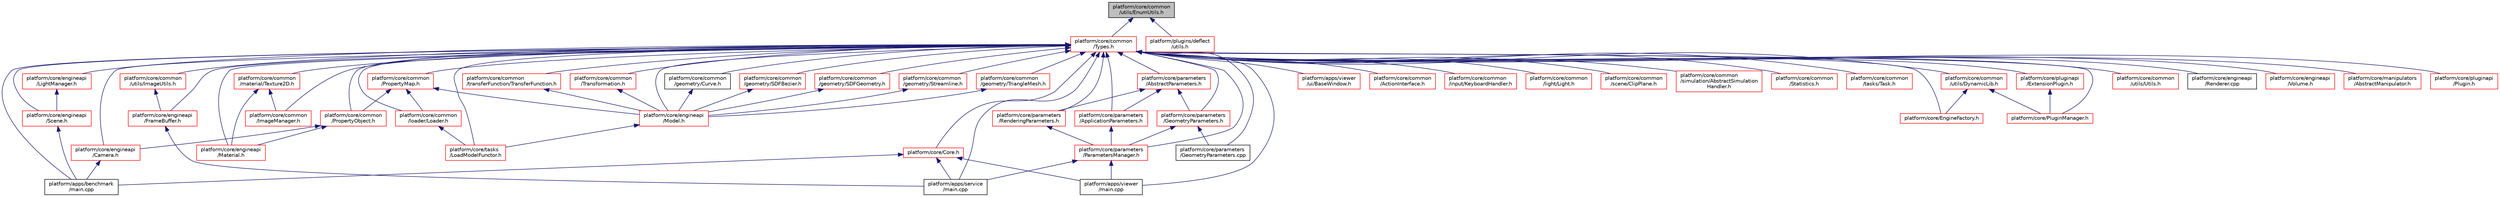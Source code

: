 digraph "platform/core/common/utils/EnumUtils.h"
{
 // LATEX_PDF_SIZE
  edge [fontname="Helvetica",fontsize="10",labelfontname="Helvetica",labelfontsize="10"];
  node [fontname="Helvetica",fontsize="10",shape=record];
  Node1 [label="platform/core/common\l/utils/EnumUtils.h",height=0.2,width=0.4,color="black", fillcolor="grey75", style="filled", fontcolor="black",tooltip=" "];
  Node1 -> Node2 [dir="back",color="midnightblue",fontsize="10",style="solid",fontname="Helvetica"];
  Node2 [label="platform/core/common\l/Types.h",height=0.2,width=0.4,color="red", fillcolor="white", style="filled",URL="$de/d53/platform_2core_2common_2Types_8h.html",tooltip=" "];
  Node2 -> Node3 [dir="back",color="midnightblue",fontsize="10",style="solid",fontname="Helvetica"];
  Node3 [label="platform/apps/benchmark\l/main.cpp",height=0.2,width=0.4,color="black", fillcolor="white", style="filled",URL="$d6/d12/benchmark_2main_8cpp.html",tooltip=" "];
  Node2 -> Node4 [dir="back",color="midnightblue",fontsize="10",style="solid",fontname="Helvetica"];
  Node4 [label="platform/apps/service\l/main.cpp",height=0.2,width=0.4,color="black", fillcolor="white", style="filled",URL="$d9/d1c/service_2main_8cpp.html",tooltip=" "];
  Node2 -> Node5 [dir="back",color="midnightblue",fontsize="10",style="solid",fontname="Helvetica"];
  Node5 [label="platform/apps/viewer\l/main.cpp",height=0.2,width=0.4,color="black", fillcolor="white", style="filled",URL="$d8/dc7/viewer_2main_8cpp.html",tooltip=" "];
  Node2 -> Node6 [dir="back",color="midnightblue",fontsize="10",style="solid",fontname="Helvetica"];
  Node6 [label="platform/apps/viewer\l/ui/BaseWindow.h",height=0.2,width=0.4,color="red", fillcolor="white", style="filled",URL="$de/d64/BaseWindow_8h.html",tooltip=" "];
  Node2 -> Node10 [dir="back",color="midnightblue",fontsize="10",style="solid",fontname="Helvetica"];
  Node10 [label="platform/core/common\l/ActionInterface.h",height=0.2,width=0.4,color="red", fillcolor="white", style="filled",URL="$de/d7a/ActionInterface_8h.html",tooltip=" "];
  Node2 -> Node18 [dir="back",color="midnightblue",fontsize="10",style="solid",fontname="Helvetica"];
  Node18 [label="platform/core/common\l/geometry/Curve.h",height=0.2,width=0.4,color="black", fillcolor="white", style="filled",URL="$d8/de7/Curve_8h.html",tooltip=" "];
  Node18 -> Node19 [dir="back",color="midnightblue",fontsize="10",style="solid",fontname="Helvetica"];
  Node19 [label="platform/core/engineapi\l/Model.h",height=0.2,width=0.4,color="red", fillcolor="white", style="filled",URL="$d3/d5a/Model_8h.html",tooltip=" "];
  Node19 -> Node34 [dir="back",color="midnightblue",fontsize="10",style="solid",fontname="Helvetica"];
  Node34 [label="platform/core/tasks\l/LoadModelFunctor.h",height=0.2,width=0.4,color="red", fillcolor="white", style="filled",URL="$d8/d5c/LoadModelFunctor_8h.html",tooltip=" "];
  Node2 -> Node97 [dir="back",color="midnightblue",fontsize="10",style="solid",fontname="Helvetica"];
  Node97 [label="platform/core/common\l/geometry/SDFBezier.h",height=0.2,width=0.4,color="red", fillcolor="white", style="filled",URL="$db/d88/SDFBezier_8h.html",tooltip=" "];
  Node97 -> Node19 [dir="back",color="midnightblue",fontsize="10",style="solid",fontname="Helvetica"];
  Node2 -> Node99 [dir="back",color="midnightblue",fontsize="10",style="solid",fontname="Helvetica"];
  Node99 [label="platform/core/common\l/geometry/SDFGeometry.h",height=0.2,width=0.4,color="red", fillcolor="white", style="filled",URL="$d2/df3/SDFGeometry_8h.html",tooltip=" "];
  Node99 -> Node19 [dir="back",color="midnightblue",fontsize="10",style="solid",fontname="Helvetica"];
  Node2 -> Node147 [dir="back",color="midnightblue",fontsize="10",style="solid",fontname="Helvetica"];
  Node147 [label="platform/core/common\l/geometry/Streamline.h",height=0.2,width=0.4,color="red", fillcolor="white", style="filled",URL="$dd/dec/Streamline_8h.html",tooltip=" "];
  Node147 -> Node19 [dir="back",color="midnightblue",fontsize="10",style="solid",fontname="Helvetica"];
  Node2 -> Node148 [dir="back",color="midnightblue",fontsize="10",style="solid",fontname="Helvetica"];
  Node148 [label="platform/core/common\l/geometry/TriangleMesh.h",height=0.2,width=0.4,color="red", fillcolor="white", style="filled",URL="$df/dfa/TriangleMesh_8h.html",tooltip=" "];
  Node148 -> Node19 [dir="back",color="midnightblue",fontsize="10",style="solid",fontname="Helvetica"];
  Node2 -> Node150 [dir="back",color="midnightblue",fontsize="10",style="solid",fontname="Helvetica"];
  Node150 [label="platform/core/common\l/ImageManager.h",height=0.2,width=0.4,color="red", fillcolor="white", style="filled",URL="$d3/d10/ImageManager_8h.html",tooltip=" "];
  Node2 -> Node154 [dir="back",color="midnightblue",fontsize="10",style="solid",fontname="Helvetica"];
  Node154 [label="platform/core/common\l/input/KeyboardHandler.h",height=0.2,width=0.4,color="red", fillcolor="white", style="filled",URL="$d9/dec/KeyboardHandler_8h.html",tooltip=" "];
  Node2 -> Node162 [dir="back",color="midnightblue",fontsize="10",style="solid",fontname="Helvetica"];
  Node162 [label="platform/core/common\l/light/Light.h",height=0.2,width=0.4,color="red", fillcolor="white", style="filled",URL="$d4/d73/Light_8h.html",tooltip=" "];
  Node2 -> Node165 [dir="back",color="midnightblue",fontsize="10",style="solid",fontname="Helvetica"];
  Node165 [label="platform/core/common\l/loader/Loader.h",height=0.2,width=0.4,color="red", fillcolor="white", style="filled",URL="$dc/d0b/Loader_8h.html",tooltip=" "];
  Node165 -> Node34 [dir="back",color="midnightblue",fontsize="10",style="solid",fontname="Helvetica"];
  Node2 -> Node185 [dir="back",color="midnightblue",fontsize="10",style="solid",fontname="Helvetica"];
  Node185 [label="platform/core/common\l/material/Texture2D.h",height=0.2,width=0.4,color="red", fillcolor="white", style="filled",URL="$d5/d6f/Texture2D_8h.html",tooltip=" "];
  Node185 -> Node150 [dir="back",color="midnightblue",fontsize="10",style="solid",fontname="Helvetica"];
  Node185 -> Node187 [dir="back",color="midnightblue",fontsize="10",style="solid",fontname="Helvetica"];
  Node187 [label="platform/core/engineapi\l/Material.h",height=0.2,width=0.4,color="red", fillcolor="white", style="filled",URL="$df/d12/Material_8h.html",tooltip=" "];
  Node2 -> Node195 [dir="back",color="midnightblue",fontsize="10",style="solid",fontname="Helvetica"];
  Node195 [label="platform/core/common\l/PropertyMap.h",height=0.2,width=0.4,color="red", fillcolor="white", style="filled",URL="$dc/d04/PropertyMap_8h.html",tooltip=" "];
  Node195 -> Node165 [dir="back",color="midnightblue",fontsize="10",style="solid",fontname="Helvetica"];
  Node195 -> Node197 [dir="back",color="midnightblue",fontsize="10",style="solid",fontname="Helvetica"];
  Node197 [label="platform/core/common\l/PropertyObject.h",height=0.2,width=0.4,color="red", fillcolor="white", style="filled",URL="$d4/d17/PropertyObject_8h.html",tooltip=" "];
  Node197 -> Node198 [dir="back",color="midnightblue",fontsize="10",style="solid",fontname="Helvetica"];
  Node198 [label="platform/core/engineapi\l/Camera.h",height=0.2,width=0.4,color="red", fillcolor="white", style="filled",URL="$dd/de4/Camera_8h.html",tooltip=" "];
  Node198 -> Node3 [dir="back",color="midnightblue",fontsize="10",style="solid",fontname="Helvetica"];
  Node197 -> Node187 [dir="back",color="midnightblue",fontsize="10",style="solid",fontname="Helvetica"];
  Node195 -> Node19 [dir="back",color="midnightblue",fontsize="10",style="solid",fontname="Helvetica"];
  Node2 -> Node197 [dir="back",color="midnightblue",fontsize="10",style="solid",fontname="Helvetica"];
  Node2 -> Node239 [dir="back",color="midnightblue",fontsize="10",style="solid",fontname="Helvetica"];
  Node239 [label="platform/core/common\l/scene/ClipPlane.h",height=0.2,width=0.4,color="red", fillcolor="white", style="filled",URL="$d5/db5/ClipPlane_8h.html",tooltip=" "];
  Node2 -> Node241 [dir="back",color="midnightblue",fontsize="10",style="solid",fontname="Helvetica"];
  Node241 [label="platform/core/common\l/simulation/AbstractSimulation\lHandler.h",height=0.2,width=0.4,color="red", fillcolor="white", style="filled",URL="$da/da3/AbstractSimulationHandler_8h.html",tooltip=" "];
  Node2 -> Node253 [dir="back",color="midnightblue",fontsize="10",style="solid",fontname="Helvetica"];
  Node253 [label="platform/core/common\l/Statistics.h",height=0.2,width=0.4,color="red", fillcolor="white", style="filled",URL="$d1/dd6/Statistics_8h.html",tooltip=" "];
  Node2 -> Node254 [dir="back",color="midnightblue",fontsize="10",style="solid",fontname="Helvetica"];
  Node254 [label="platform/core/common\l/tasks/Task.h",height=0.2,width=0.4,color="red", fillcolor="white", style="filled",URL="$df/d4f/Task_8h.html",tooltip=" "];
  Node2 -> Node256 [dir="back",color="midnightblue",fontsize="10",style="solid",fontname="Helvetica"];
  Node256 [label="platform/core/common\l/transferFunction/TransferFunction.h",height=0.2,width=0.4,color="red", fillcolor="white", style="filled",URL="$d7/d10/core_2common_2transferFunction_2TransferFunction_8h.html",tooltip=" "];
  Node256 -> Node19 [dir="back",color="midnightblue",fontsize="10",style="solid",fontname="Helvetica"];
  Node2 -> Node258 [dir="back",color="midnightblue",fontsize="10",style="solid",fontname="Helvetica"];
  Node258 [label="platform/core/common\l/Transformation.h",height=0.2,width=0.4,color="red", fillcolor="white", style="filled",URL="$df/d1e/Transformation_8h.html",tooltip=" "];
  Node258 -> Node19 [dir="back",color="midnightblue",fontsize="10",style="solid",fontname="Helvetica"];
  Node2 -> Node273 [dir="back",color="midnightblue",fontsize="10",style="solid",fontname="Helvetica"];
  Node273 [label="platform/core/common\l/utils/DynamicLib.h",height=0.2,width=0.4,color="red", fillcolor="white", style="filled",URL="$d1/d93/DynamicLib_8h.html",tooltip=" "];
  Node273 -> Node275 [dir="back",color="midnightblue",fontsize="10",style="solid",fontname="Helvetica"];
  Node275 [label="platform/core/EngineFactory.h",height=0.2,width=0.4,color="red", fillcolor="white", style="filled",URL="$d6/dc1/EngineFactory_8h.html",tooltip=" "];
  Node273 -> Node276 [dir="back",color="midnightblue",fontsize="10",style="solid",fontname="Helvetica"];
  Node276 [label="platform/core/PluginManager.h",height=0.2,width=0.4,color="red", fillcolor="white", style="filled",URL="$d0/db3/PluginManager_8h.html",tooltip=" "];
  Node2 -> Node278 [dir="back",color="midnightblue",fontsize="10",style="solid",fontname="Helvetica"];
  Node278 [label="platform/core/common\l/utils/ImageUtils.h",height=0.2,width=0.4,color="red", fillcolor="white", style="filled",URL="$d7/dc9/ImageUtils_8h.html",tooltip=" "];
  Node278 -> Node280 [dir="back",color="midnightblue",fontsize="10",style="solid",fontname="Helvetica"];
  Node280 [label="platform/core/engineapi\l/FrameBuffer.h",height=0.2,width=0.4,color="red", fillcolor="white", style="filled",URL="$da/d8a/FrameBuffer_8h.html",tooltip=" "];
  Node280 -> Node4 [dir="back",color="midnightblue",fontsize="10",style="solid",fontname="Helvetica"];
  Node2 -> Node289 [dir="back",color="midnightblue",fontsize="10",style="solid",fontname="Helvetica"];
  Node289 [label="platform/core/common\l/utils/Utils.h",height=0.2,width=0.4,color="red", fillcolor="white", style="filled",URL="$dc/daa/platform_2core_2common_2utils_2Utils_8h.html",tooltip=" "];
  Node2 -> Node291 [dir="back",color="midnightblue",fontsize="10",style="solid",fontname="Helvetica"];
  Node291 [label="platform/core/Core.h",height=0.2,width=0.4,color="red", fillcolor="white", style="filled",URL="$d6/dd7/Core_8h.html",tooltip=" "];
  Node291 -> Node3 [dir="back",color="midnightblue",fontsize="10",style="solid",fontname="Helvetica"];
  Node291 -> Node4 [dir="back",color="midnightblue",fontsize="10",style="solid",fontname="Helvetica"];
  Node291 -> Node5 [dir="back",color="midnightblue",fontsize="10",style="solid",fontname="Helvetica"];
  Node2 -> Node198 [dir="back",color="midnightblue",fontsize="10",style="solid",fontname="Helvetica"];
  Node2 -> Node280 [dir="back",color="midnightblue",fontsize="10",style="solid",fontname="Helvetica"];
  Node2 -> Node292 [dir="back",color="midnightblue",fontsize="10",style="solid",fontname="Helvetica"];
  Node292 [label="platform/core/engineapi\l/LightManager.h",height=0.2,width=0.4,color="red", fillcolor="white", style="filled",URL="$dd/d9a/LightManager_8h.html",tooltip=" "];
  Node292 -> Node168 [dir="back",color="midnightblue",fontsize="10",style="solid",fontname="Helvetica"];
  Node168 [label="platform/core/engineapi\l/Scene.h",height=0.2,width=0.4,color="red", fillcolor="white", style="filled",URL="$d5/d2d/Scene_8h.html",tooltip=" "];
  Node168 -> Node3 [dir="back",color="midnightblue",fontsize="10",style="solid",fontname="Helvetica"];
  Node2 -> Node187 [dir="back",color="midnightblue",fontsize="10",style="solid",fontname="Helvetica"];
  Node2 -> Node19 [dir="back",color="midnightblue",fontsize="10",style="solid",fontname="Helvetica"];
  Node2 -> Node221 [dir="back",color="midnightblue",fontsize="10",style="solid",fontname="Helvetica"];
  Node221 [label="platform/core/engineapi\l/Renderer.cpp",height=0.2,width=0.4,color="black", fillcolor="white", style="filled",URL="$d3/d28/Renderer_8cpp.html",tooltip=" "];
  Node2 -> Node168 [dir="back",color="midnightblue",fontsize="10",style="solid",fontname="Helvetica"];
  Node2 -> Node293 [dir="back",color="midnightblue",fontsize="10",style="solid",fontname="Helvetica"];
  Node293 [label="platform/core/engineapi\l/Volume.h",height=0.2,width=0.4,color="red", fillcolor="white", style="filled",URL="$d1/dbd/Volume_8h.html",tooltip=" "];
  Node2 -> Node275 [dir="back",color="midnightblue",fontsize="10",style="solid",fontname="Helvetica"];
  Node2 -> Node300 [dir="back",color="midnightblue",fontsize="10",style="solid",fontname="Helvetica"];
  Node300 [label="platform/core/manipulators\l/AbstractManipulator.h",height=0.2,width=0.4,color="red", fillcolor="white", style="filled",URL="$dc/dd1/AbstractManipulator_8h.html",tooltip=" "];
  Node2 -> Node303 [dir="back",color="midnightblue",fontsize="10",style="solid",fontname="Helvetica"];
  Node303 [label="platform/core/parameters\l/AbstractParameters.h",height=0.2,width=0.4,color="red", fillcolor="white", style="filled",URL="$d6/d75/AbstractParameters_8h.html",tooltip=" "];
  Node303 -> Node310 [dir="back",color="midnightblue",fontsize="10",style="solid",fontname="Helvetica"];
  Node310 [label="platform/core/parameters\l/ApplicationParameters.h",height=0.2,width=0.4,color="red", fillcolor="white", style="filled",URL="$d6/d4c/ApplicationParameters_8h.html",tooltip=" "];
  Node310 -> Node307 [dir="back",color="midnightblue",fontsize="10",style="solid",fontname="Helvetica"];
  Node307 [label="platform/core/parameters\l/ParametersManager.h",height=0.2,width=0.4,color="red", fillcolor="white", style="filled",URL="$d4/d16/ParametersManager_8h.html",tooltip=" "];
  Node307 -> Node4 [dir="back",color="midnightblue",fontsize="10",style="solid",fontname="Helvetica"];
  Node307 -> Node5 [dir="back",color="midnightblue",fontsize="10",style="solid",fontname="Helvetica"];
  Node303 -> Node311 [dir="back",color="midnightblue",fontsize="10",style="solid",fontname="Helvetica"];
  Node311 [label="platform/core/parameters\l/GeometryParameters.h",height=0.2,width=0.4,color="red", fillcolor="white", style="filled",URL="$db/db5/GeometryParameters_8h.html",tooltip=" "];
  Node311 -> Node312 [dir="back",color="midnightblue",fontsize="10",style="solid",fontname="Helvetica"];
  Node312 [label="platform/core/parameters\l/GeometryParameters.cpp",height=0.2,width=0.4,color="black", fillcolor="white", style="filled",URL="$d6/dd3/GeometryParameters_8cpp.html",tooltip=" "];
  Node311 -> Node307 [dir="back",color="midnightblue",fontsize="10",style="solid",fontname="Helvetica"];
  Node303 -> Node314 [dir="back",color="midnightblue",fontsize="10",style="solid",fontname="Helvetica"];
  Node314 [label="platform/core/parameters\l/RenderingParameters.h",height=0.2,width=0.4,color="red", fillcolor="white", style="filled",URL="$d3/d48/RenderingParameters_8h.html",tooltip=" "];
  Node314 -> Node307 [dir="back",color="midnightblue",fontsize="10",style="solid",fontname="Helvetica"];
  Node2 -> Node310 [dir="back",color="midnightblue",fontsize="10",style="solid",fontname="Helvetica"];
  Node2 -> Node312 [dir="back",color="midnightblue",fontsize="10",style="solid",fontname="Helvetica"];
  Node2 -> Node311 [dir="back",color="midnightblue",fontsize="10",style="solid",fontname="Helvetica"];
  Node2 -> Node307 [dir="back",color="midnightblue",fontsize="10",style="solid",fontname="Helvetica"];
  Node2 -> Node314 [dir="back",color="midnightblue",fontsize="10",style="solid",fontname="Helvetica"];
  Node2 -> Node318 [dir="back",color="midnightblue",fontsize="10",style="solid",fontname="Helvetica"];
  Node318 [label="platform/core/pluginapi\l/ExtensionPlugin.h",height=0.2,width=0.4,color="red", fillcolor="white", style="filled",URL="$d8/d85/ExtensionPlugin_8h.html",tooltip=" "];
  Node318 -> Node276 [dir="back",color="midnightblue",fontsize="10",style="solid",fontname="Helvetica"];
  Node2 -> Node322 [dir="back",color="midnightblue",fontsize="10",style="solid",fontname="Helvetica"];
  Node322 [label="platform/core/pluginapi\l/Plugin.h",height=0.2,width=0.4,color="red", fillcolor="white", style="filled",URL="$de/def/Plugin_8h.html",tooltip=" "];
  Node2 -> Node276 [dir="back",color="midnightblue",fontsize="10",style="solid",fontname="Helvetica"];
  Node2 -> Node34 [dir="back",color="midnightblue",fontsize="10",style="solid",fontname="Helvetica"];
  Node1 -> Node234 [dir="back",color="midnightblue",fontsize="10",style="solid",fontname="Helvetica"];
  Node234 [label="platform/plugins/deflect\l/utils.h",height=0.2,width=0.4,color="red", fillcolor="white", style="filled",URL="$d5/d60/utils_8h.html",tooltip=" "];
}
